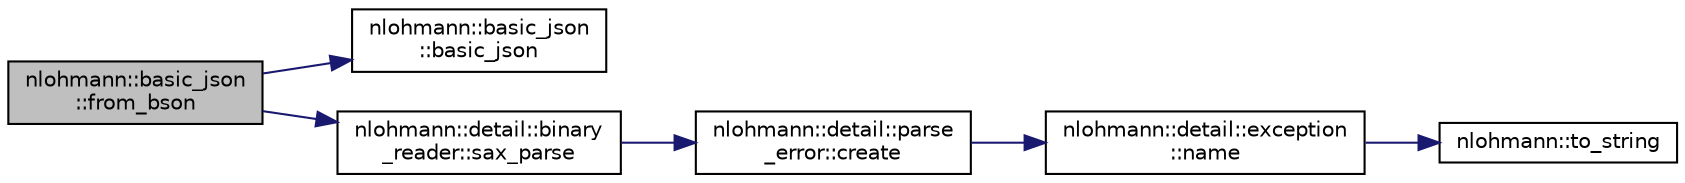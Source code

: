 digraph "nlohmann::basic_json::from_bson"
{
 // LATEX_PDF_SIZE
  edge [fontname="Helvetica",fontsize="10",labelfontname="Helvetica",labelfontsize="10"];
  node [fontname="Helvetica",fontsize="10",shape=record];
  rankdir="LR";
  Node1 [label="nlohmann::basic_json\l::from_bson",height=0.2,width=0.4,color="black", fillcolor="grey75", style="filled", fontcolor="black",tooltip=" "];
  Node1 -> Node2 [color="midnightblue",fontsize="10",style="solid"];
  Node2 [label="nlohmann::basic_json\l::basic_json",height=0.2,width=0.4,color="black", fillcolor="white", style="filled",URL="$classnlohmann_1_1basic__json.html#a19734fbc9c97d536832892ddacd6b62a",tooltip="create an empty value with a given type"];
  Node1 -> Node3 [color="midnightblue",fontsize="10",style="solid"];
  Node3 [label="nlohmann::detail::binary\l_reader::sax_parse",height=0.2,width=0.4,color="black", fillcolor="white", style="filled",URL="$classnlohmann_1_1detail_1_1binary__reader.html#ab4afd9ee276bbb15a0f898061aad94dd",tooltip=" "];
  Node3 -> Node4 [color="midnightblue",fontsize="10",style="solid"];
  Node4 [label="nlohmann::detail::parse\l_error::create",height=0.2,width=0.4,color="black", fillcolor="white", style="filled",URL="$classnlohmann_1_1detail_1_1parse__error.html#a137ea4d27de45d8a844fd13451d40f3d",tooltip="create a parse error exception"];
  Node4 -> Node5 [color="midnightblue",fontsize="10",style="solid"];
  Node5 [label="nlohmann::detail::exception\l::name",height=0.2,width=0.4,color="black", fillcolor="white", style="filled",URL="$classnlohmann_1_1detail_1_1exception.html#abf41a7e9178356314082284e6cfea278",tooltip=" "];
  Node5 -> Node6 [color="midnightblue",fontsize="10",style="solid"];
  Node6 [label="nlohmann::to_string",height=0.2,width=0.4,color="black", fillcolor="white", style="filled",URL="$namespacenlohmann.html#a6ce645a0b8717757e096a5b5773b7a16",tooltip="user-defined to_string function for JSON values"];
}
